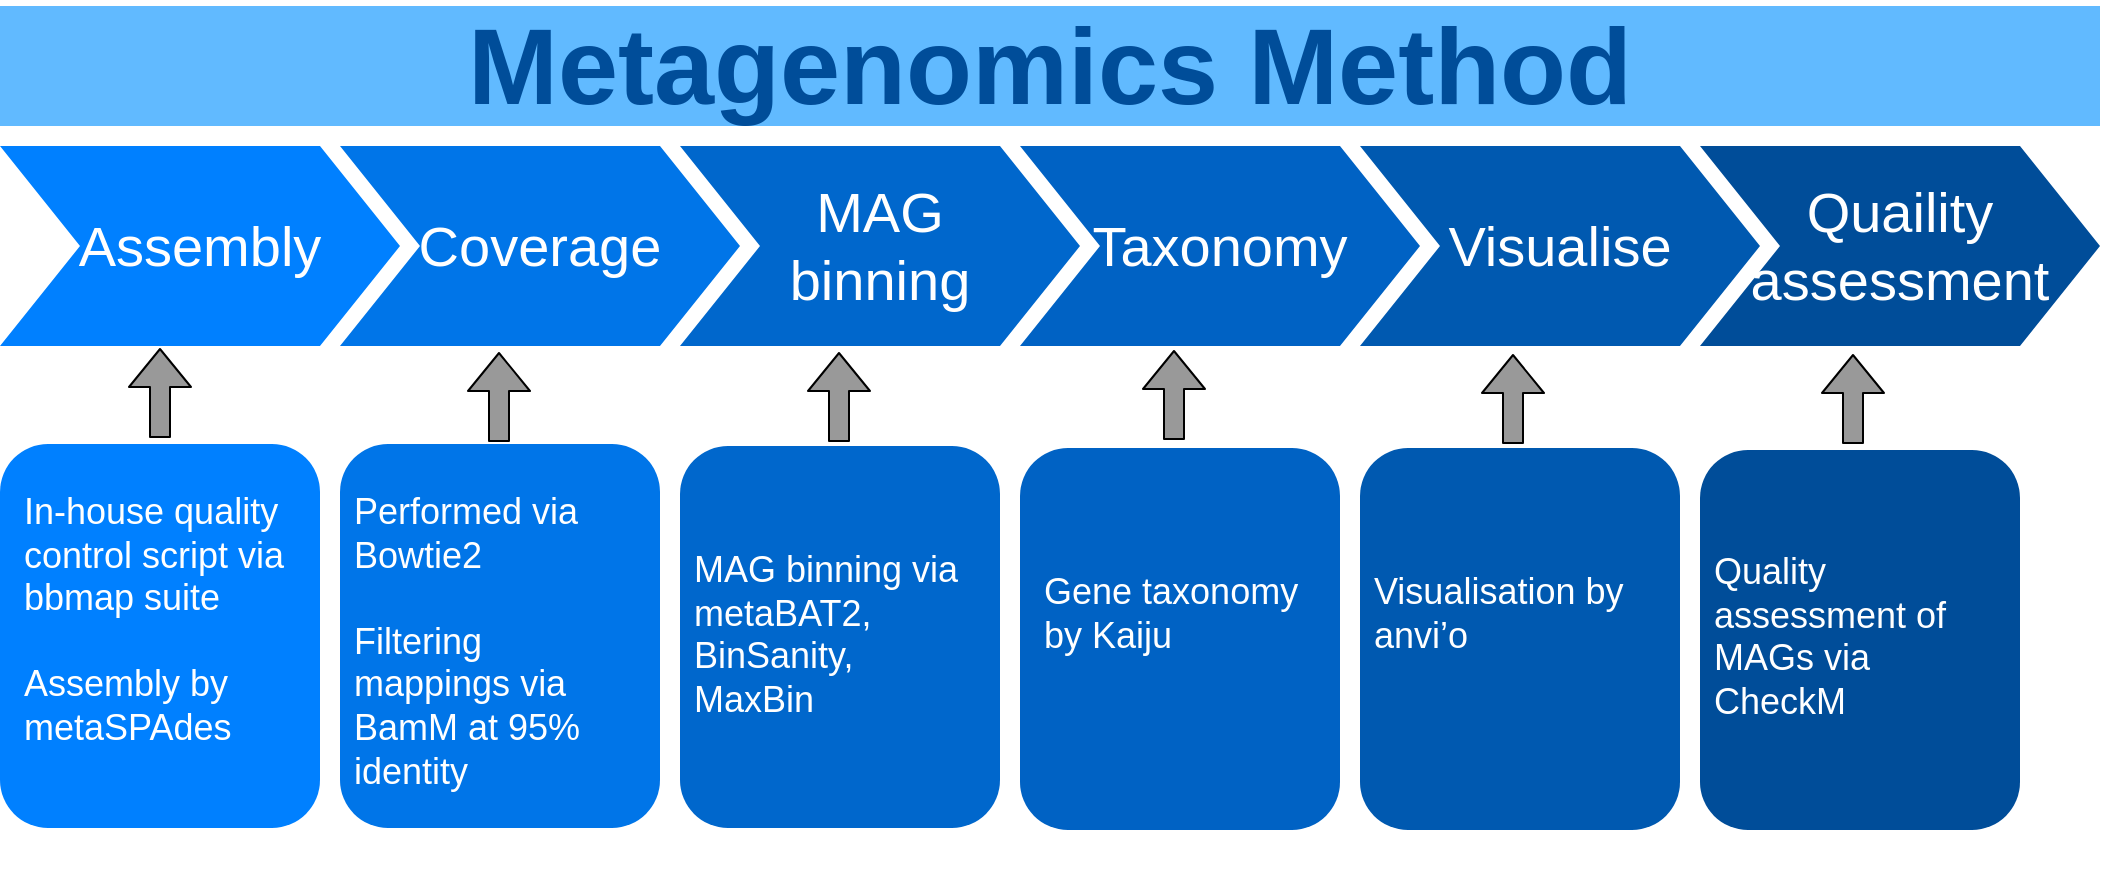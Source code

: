 <mxfile version="11.0.7" type="github"><diagram name="Page-1" id="d9b1e647-80fa-b4a2-5024-87a742678bcc"><mxGraphModel dx="1355" dy="896" grid="1" gridSize="10" guides="1" tooltips="1" connect="1" arrows="1" fold="1" page="1" pageScale="1" pageWidth="1100" pageHeight="850" background="#ffffff" math="0" shadow="0"><root><mxCell id="0"/><mxCell id="1" parent="0"/><mxCell id="xzfpa1iWW4ZbEarI-2Vh-5" value="" style="rounded=1;whiteSpace=wrap;html=1;fillColor=#0080FF;strokeColor=none;" parent="1" vertex="1"><mxGeometry y="329" width="160" height="192" as="geometry"/></mxCell><mxCell id="57fe6abec08f04cb-1" value="Assembly" style="shape=step;whiteSpace=wrap;html=1;fontSize=28;fillColor=#0080FF;fontColor=#FFFFFF;strokeColor=none;" parent="1" vertex="1"><mxGeometry y="180" width="200" height="100" as="geometry"/></mxCell><mxCell id="57fe6abec08f04cb-2" value="Coverage" style="shape=step;whiteSpace=wrap;html=1;fontSize=28;fillColor=#0075E8;fontColor=#FFFFFF;strokeColor=none;" parent="1" vertex="1"><mxGeometry x="170" y="180" width="200" height="100" as="geometry"/></mxCell><mxCell id="57fe6abec08f04cb-3" value="MAG &lt;br&gt;binning" style="shape=step;whiteSpace=wrap;html=1;fontSize=28;fillColor=#0067CC;fontColor=#FFFFFF;strokeColor=none;" parent="1" vertex="1"><mxGeometry x="340" y="180" width="200" height="100" as="geometry"/></mxCell><mxCell id="57fe6abec08f04cb-4" value="Taxonomy" style="shape=step;whiteSpace=wrap;html=1;fontSize=28;fillColor=#0062C4;fontColor=#FFFFFF;strokeColor=none;" parent="1" vertex="1"><mxGeometry x="510" y="180" width="200" height="100" as="geometry"/></mxCell><mxCell id="57fe6abec08f04cb-5" value="Visualise" style="shape=step;whiteSpace=wrap;html=1;fontSize=28;fillColor=#0059B0;fontColor=#FFFFFF;strokeColor=none;align=center;" parent="1" vertex="1"><mxGeometry x="680" y="180" width="200" height="100" as="geometry"/></mxCell><mxCell id="57fe6abec08f04cb-6" value="Quaility assessment" style="shape=step;whiteSpace=wrap;html=1;fontSize=28;fillColor=#004D99;fontColor=#FFFFFF;strokeColor=none;" parent="1" vertex="1"><mxGeometry x="850" y="180" width="200" height="100" as="geometry"/></mxCell><mxCell id="57fe6abec08f04cb-7" value="Metagenomics Method" style="text;html=1;strokeColor=none;fillColor=#61BAFF;align=center;verticalAlign=middle;whiteSpace=wrap;fontSize=54;fontStyle=1;fontColor=#004D99;" parent="1" vertex="1"><mxGeometry y="110" width="1050" height="60" as="geometry"/></mxCell><mxCell id="57fe6abec08f04cb-8" value="&lt;font style=&quot;font-size: 18px&quot; color=&quot;#ffffff&quot;&gt;In-house quality control script via bbmap suite&lt;br&gt;&lt;br&gt;Assembly by metaSPAdes&lt;/font&gt;" style="text;spacingTop=-5;fillColor=#0080FF;whiteSpace=wrap;html=1;align=left;fontSize=12;fontFamily=Helvetica;fillColor=none;strokeColor=none;" parent="1" vertex="1"><mxGeometry x="10" y="351" width="140" height="120" as="geometry"/></mxCell><mxCell id="xzfpa1iWW4ZbEarI-2Vh-6" value="" style="rounded=1;whiteSpace=wrap;html=1;fillColor=#0075E8;strokeColor=none;" parent="1" vertex="1"><mxGeometry x="170" y="329" width="160" height="192" as="geometry"/></mxCell><mxCell id="xzfpa1iWW4ZbEarI-2Vh-7" value="&lt;font color=&quot;#ffffff&quot;&gt;&lt;div&gt;&lt;span style=&quot;font-size: 18px&quot;&gt;Performed via Bowtie2&lt;/span&gt;&lt;/div&gt;&lt;div&gt;&lt;span style=&quot;font-size: 18px&quot;&gt;&lt;br&gt;&lt;/span&gt;&lt;/div&gt;&lt;span style=&quot;font-size: 18px&quot;&gt;Filtering mappings&amp;nbsp;&lt;/span&gt;&lt;/font&gt;&lt;span style=&quot;font-size: 18px ; color: rgb(255 , 255 , 255)&quot;&gt;via BamM at 95% identity&lt;/span&gt;&lt;font color=&quot;#ffffff&quot;&gt;&lt;span style=&quot;font-size: 18px&quot;&gt;&lt;br&gt;&lt;/span&gt;&lt;div&gt;&lt;/div&gt;&lt;br&gt;&lt;/font&gt;" style="text;spacingTop=-5;fillColor=#0080FF;whiteSpace=wrap;html=1;align=left;fontSize=12;fontFamily=Helvetica;fillColor=none;strokeColor=none;" parent="1" vertex="1"><mxGeometry x="175" y="351" width="145" height="190" as="geometry"/></mxCell><mxCell id="xzfpa1iWW4ZbEarI-2Vh-8" value="" style="rounded=1;whiteSpace=wrap;html=1;fillColor=#0067CC;strokeColor=none;" parent="1" vertex="1"><mxGeometry x="340" y="330" width="160" height="191" as="geometry"/></mxCell><mxCell id="xzfpa1iWW4ZbEarI-2Vh-9" value="&lt;font color=&quot;#ffffff&quot;&gt;&lt;div&gt;&lt;/div&gt;&lt;/font&gt;&lt;font color=&quot;#ffffff&quot;&gt;&lt;div&gt;&lt;span style=&quot;font-size: 18px&quot;&gt;MAG binning via metaBAT2, BinSanity, MaxBin&lt;/span&gt;&lt;/div&gt;&lt;/font&gt;" style="text;spacingTop=-5;fillColor=#0080FF;whiteSpace=wrap;html=1;align=left;fontSize=12;fontFamily=Helvetica;fillColor=none;strokeColor=none;" parent="1" vertex="1"><mxGeometry x="345" y="380" width="145" height="121" as="geometry"/></mxCell><mxCell id="xzfpa1iWW4ZbEarI-2Vh-10" value="" style="rounded=1;whiteSpace=wrap;html=1;fillColor=#0062C4;strokeColor=none;" parent="1" vertex="1"><mxGeometry x="510" y="331" width="160" height="191" as="geometry"/></mxCell><mxCell id="xzfpa1iWW4ZbEarI-2Vh-11" value="&lt;div&gt;&lt;font color=&quot;#ffffff&quot;&gt;&lt;span style=&quot;font-size: 18px&quot;&gt;Gene taxonomy by Kaiju&lt;/span&gt;&lt;/font&gt;&lt;/div&gt;&lt;div&gt;&lt;br&gt;&lt;/div&gt;" style="text;spacingTop=-5;fillColor=#0080FF;whiteSpace=wrap;html=1;align=left;fontSize=12;fontFamily=Helvetica;fillColor=none;strokeColor=none;" parent="1" vertex="1"><mxGeometry x="520" y="391" width="140" height="50" as="geometry"/></mxCell><mxCell id="xzfpa1iWW4ZbEarI-2Vh-12" value="" style="rounded=1;whiteSpace=wrap;html=1;fillColor=#0059B0;strokeColor=none;" parent="1" vertex="1"><mxGeometry x="680" y="331" width="160" height="191" as="geometry"/></mxCell><mxCell id="xzfpa1iWW4ZbEarI-2Vh-13" value="&lt;font color=&quot;#ffffff&quot;&gt;&lt;div&gt;&lt;/div&gt;&lt;/font&gt;&lt;font color=&quot;#ffffff&quot;&gt;&lt;div&gt;&lt;span style=&quot;font-size: 18px&quot;&gt;Visualisation by anvi’o&lt;/span&gt;&lt;/div&gt;&lt;/font&gt;" style="text;spacingTop=-5;fillColor=#0080FF;whiteSpace=wrap;html=1;align=left;fontSize=12;fontFamily=Helvetica;fillColor=none;strokeColor=none;" parent="1" vertex="1"><mxGeometry x="685" y="391" width="145" height="81" as="geometry"/></mxCell><mxCell id="xzfpa1iWW4ZbEarI-2Vh-14" value="" style="rounded=1;whiteSpace=wrap;html=1;fillColor=#004D99;strokeColor=none;" parent="1" vertex="1"><mxGeometry x="850" y="332" width="160" height="190" as="geometry"/></mxCell><mxCell id="xzfpa1iWW4ZbEarI-2Vh-15" value="&lt;font color=&quot;#ffffff&quot;&gt;&lt;div&gt;&lt;/div&gt;&lt;/font&gt;&lt;font color=&quot;#ffffff&quot;&gt;&lt;div&gt;&lt;span style=&quot;font-size: 18px&quot;&gt;Quality assessment of MAGs via CheckM&lt;/span&gt;&lt;/div&gt;&lt;div&gt;&lt;br&gt;&lt;/div&gt;&lt;/font&gt;" style="text;spacingTop=-5;fillColor=#0080FF;whiteSpace=wrap;html=1;align=left;fontSize=12;fontFamily=Helvetica;fillColor=none;strokeColor=none;" parent="1" vertex="1"><mxGeometry x="855" y="381" width="145" height="163" as="geometry"/></mxCell><mxCell id="xzfpa1iWW4ZbEarI-2Vh-16" value="" style="shape=flexArrow;endArrow=classic;html=1;fillColor=#999999;" parent="1" edge="1"><mxGeometry width="50" height="50" relative="1" as="geometry"><mxPoint x="80" y="326" as="sourcePoint"/><mxPoint x="80" y="281" as="targetPoint"/></mxGeometry></mxCell><mxCell id="xzfpa1iWW4ZbEarI-2Vh-17" value="" style="shape=flexArrow;endArrow=classic;html=1;fillColor=#999999;" parent="1" edge="1"><mxGeometry width="50" height="50" relative="1" as="geometry"><mxPoint x="249.5" y="328" as="sourcePoint"/><mxPoint x="249.5" y="283" as="targetPoint"/></mxGeometry></mxCell><mxCell id="xzfpa1iWW4ZbEarI-2Vh-18" value="" style="shape=flexArrow;endArrow=classic;html=1;fillColor=#999999;" parent="1" edge="1"><mxGeometry width="50" height="50" relative="1" as="geometry"><mxPoint x="419.5" y="328" as="sourcePoint"/><mxPoint x="419.5" y="283" as="targetPoint"/></mxGeometry></mxCell><mxCell id="xzfpa1iWW4ZbEarI-2Vh-20" value="" style="shape=flexArrow;endArrow=classic;html=1;fillColor=#999999;" parent="1" edge="1"><mxGeometry width="50" height="50" relative="1" as="geometry"><mxPoint x="587" y="327" as="sourcePoint"/><mxPoint x="587" y="282" as="targetPoint"/></mxGeometry></mxCell><mxCell id="xzfpa1iWW4ZbEarI-2Vh-21" value="" style="shape=flexArrow;endArrow=classic;html=1;fillColor=#999999;" parent="1" edge="1"><mxGeometry width="50" height="50" relative="1" as="geometry"><mxPoint x="756.5" y="329" as="sourcePoint"/><mxPoint x="756.5" y="284" as="targetPoint"/></mxGeometry></mxCell><mxCell id="xzfpa1iWW4ZbEarI-2Vh-22" value="" style="shape=flexArrow;endArrow=classic;html=1;fillColor=#999999;" parent="1" edge="1"><mxGeometry width="50" height="50" relative="1" as="geometry"><mxPoint x="926.5" y="329" as="sourcePoint"/><mxPoint x="926.5" y="284" as="targetPoint"/></mxGeometry></mxCell></root></mxGraphModel></diagram></mxfile>
